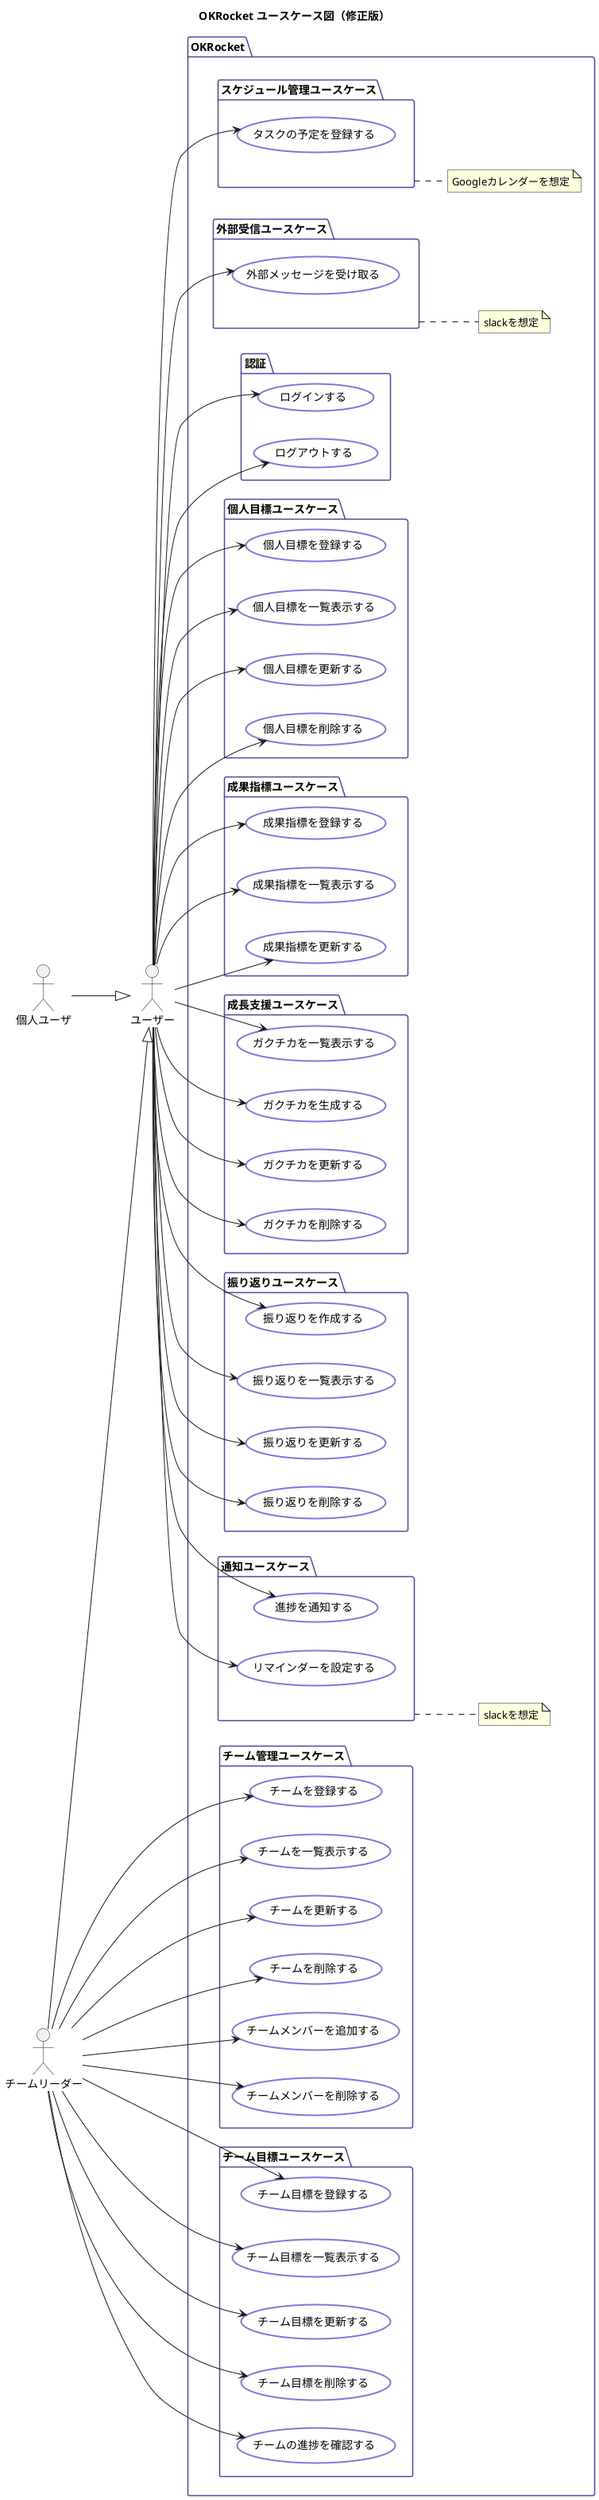 @startuml
title OKRocket ユースケース図（修正版）

left to right direction

skinparam usecase {
  BackgroundColor #ffffff
  BorderColor #7a7adb
  FontColor #000000
  BorderThickness 2
}
skinparam package {
  BackgroundColor #ffffff
  BorderColor #5941a9
}

actor "ユーザー" as UserReader
actor "チームリーダー" as Admin
actor "個人ユーザ" as User

User --|> UserReader
Admin --|> UserReader

package "OKRocket" {
  package "認証" as AuthUsecase {
    usecase "ログインする" as login
    usecase "ログアウトする" as logout
  }

  package "個人目標ユースケース" as PersonalObjectiveUsease {
    usecase "個人目標を登録する" as createObjective
    usecase "個人目標を一覧表示する" as listObjectives
    usecase "個人目標を更新する" as updateObjective
    usecase "個人目標を削除する" as deleteObjective
  }

  package "成果指標ユースケース" as KeyResultUsecase {
    usecase "成果指標を登録する" as createKeyResult
    usecase "成果指標を一覧表示する" as listKeyResults
    usecase "成果指標を更新する" as updateKeyResult
  }

  package "チーム管理ユースケース" as TeamManagementUsecase {
    usecase "チームを登録する" as createTeam
    usecase "チームを一覧表示する" as listTeams
    usecase "チームを更新する" as updateTeam
    usecase "チームを削除する" as deleteTeam
    usecase "チームメンバーを追加する" as addTeamMember
    usecase "チームメンバーを削除する" as removeTeamMember
  }

  package "成長支援ユースケース" as GrowthSupportUsecase {
    usecase "ガクチカを一覧表示する" as listGakuchikas
    usecase "ガクチカを生成する" as generateGakuchika
    usecase "ガクチカを更新する" as updateGakuchika
    usecase "ガクチカを削除する" as deleteGakuchika
  }

  package "振り返りユースケース" as ReflectionUsecases {
    usecase "振り返りを作成する" as createReflection
    usecase "振り返りを一覧表示する" as listReflections
    usecase "振り返りを更新する" as updateReflection
    usecase "振り返りを削除する" as deleteReflection
  }

  package "チーム目標ユースケース" as TeamObjectiveUsecase {
    usecase "チーム目標を登録する" as createTeamObjective
    usecase "チーム目標を一覧表示する" as listTeamObjectives
    usecase "チーム目標を更新する" as updateTeamObjective
    usecase "チーム目標を削除する" as deleteTeamObjective
    usecase "チームの進捗を確認する" as getTeamProgressRate
  }

  package "通知ユースケース" as NotifyUsecase {
    usecase "進捗を通知する" as NotifyProgress
    usecase "リマインダーを設定する" as SetTaskReminder
  }
  note right of NotifyUsecase
    slackを想定
  end note

  package "スケジュール管理ユースケース" as ScheduleUsecase {
    usecase "タスクの予定を登録する" as RegisterTaskSchedule
  }
  note right of ScheduleUsecase
    Googleカレンダーを想定
  end note

  package "外部受信ユースケース" as ReceiveUsecase {
    usecase "外部メッセージを受け取る" as ReceiveExternalMessage
  }
  note right of ReceiveUsecase
    slackを想定
  end note
}

UserReader --> login
UserReader --> logout
UserReader --> createObjective
UserReader --> listObjectives
UserReader --> updateObjective
UserReader --> deleteObjective

UserReader --> createKeyResult
UserReader --> listKeyResults
UserReader --> updateKeyResult
UserReader --> generateGakuchika
UserReader --> listGakuchikas
UserReader --> updateGakuchika
UserReader --> deleteGakuchika
UserReader --> createReflection
UserReader --> listReflections
UserReader --> updateReflection
UserReader --> deleteReflection
UserReader --> NotifyProgress
UserReader --> SetTaskReminder
UserReader --> RegisterTaskSchedule
UserReader --> ReceiveExternalMessage

Admin --> createTeamObjective
Admin --> listTeamObjectives
Admin --> updateTeamObjective
Admin --> deleteTeamObjective
Admin --> getTeamProgressRate
Admin --> addTeamMember
Admin --> removeTeamMember
Admin --> createTeam
Admin --> listTeams
Admin --> updateTeam
Admin --> deleteTeam


@enduml
